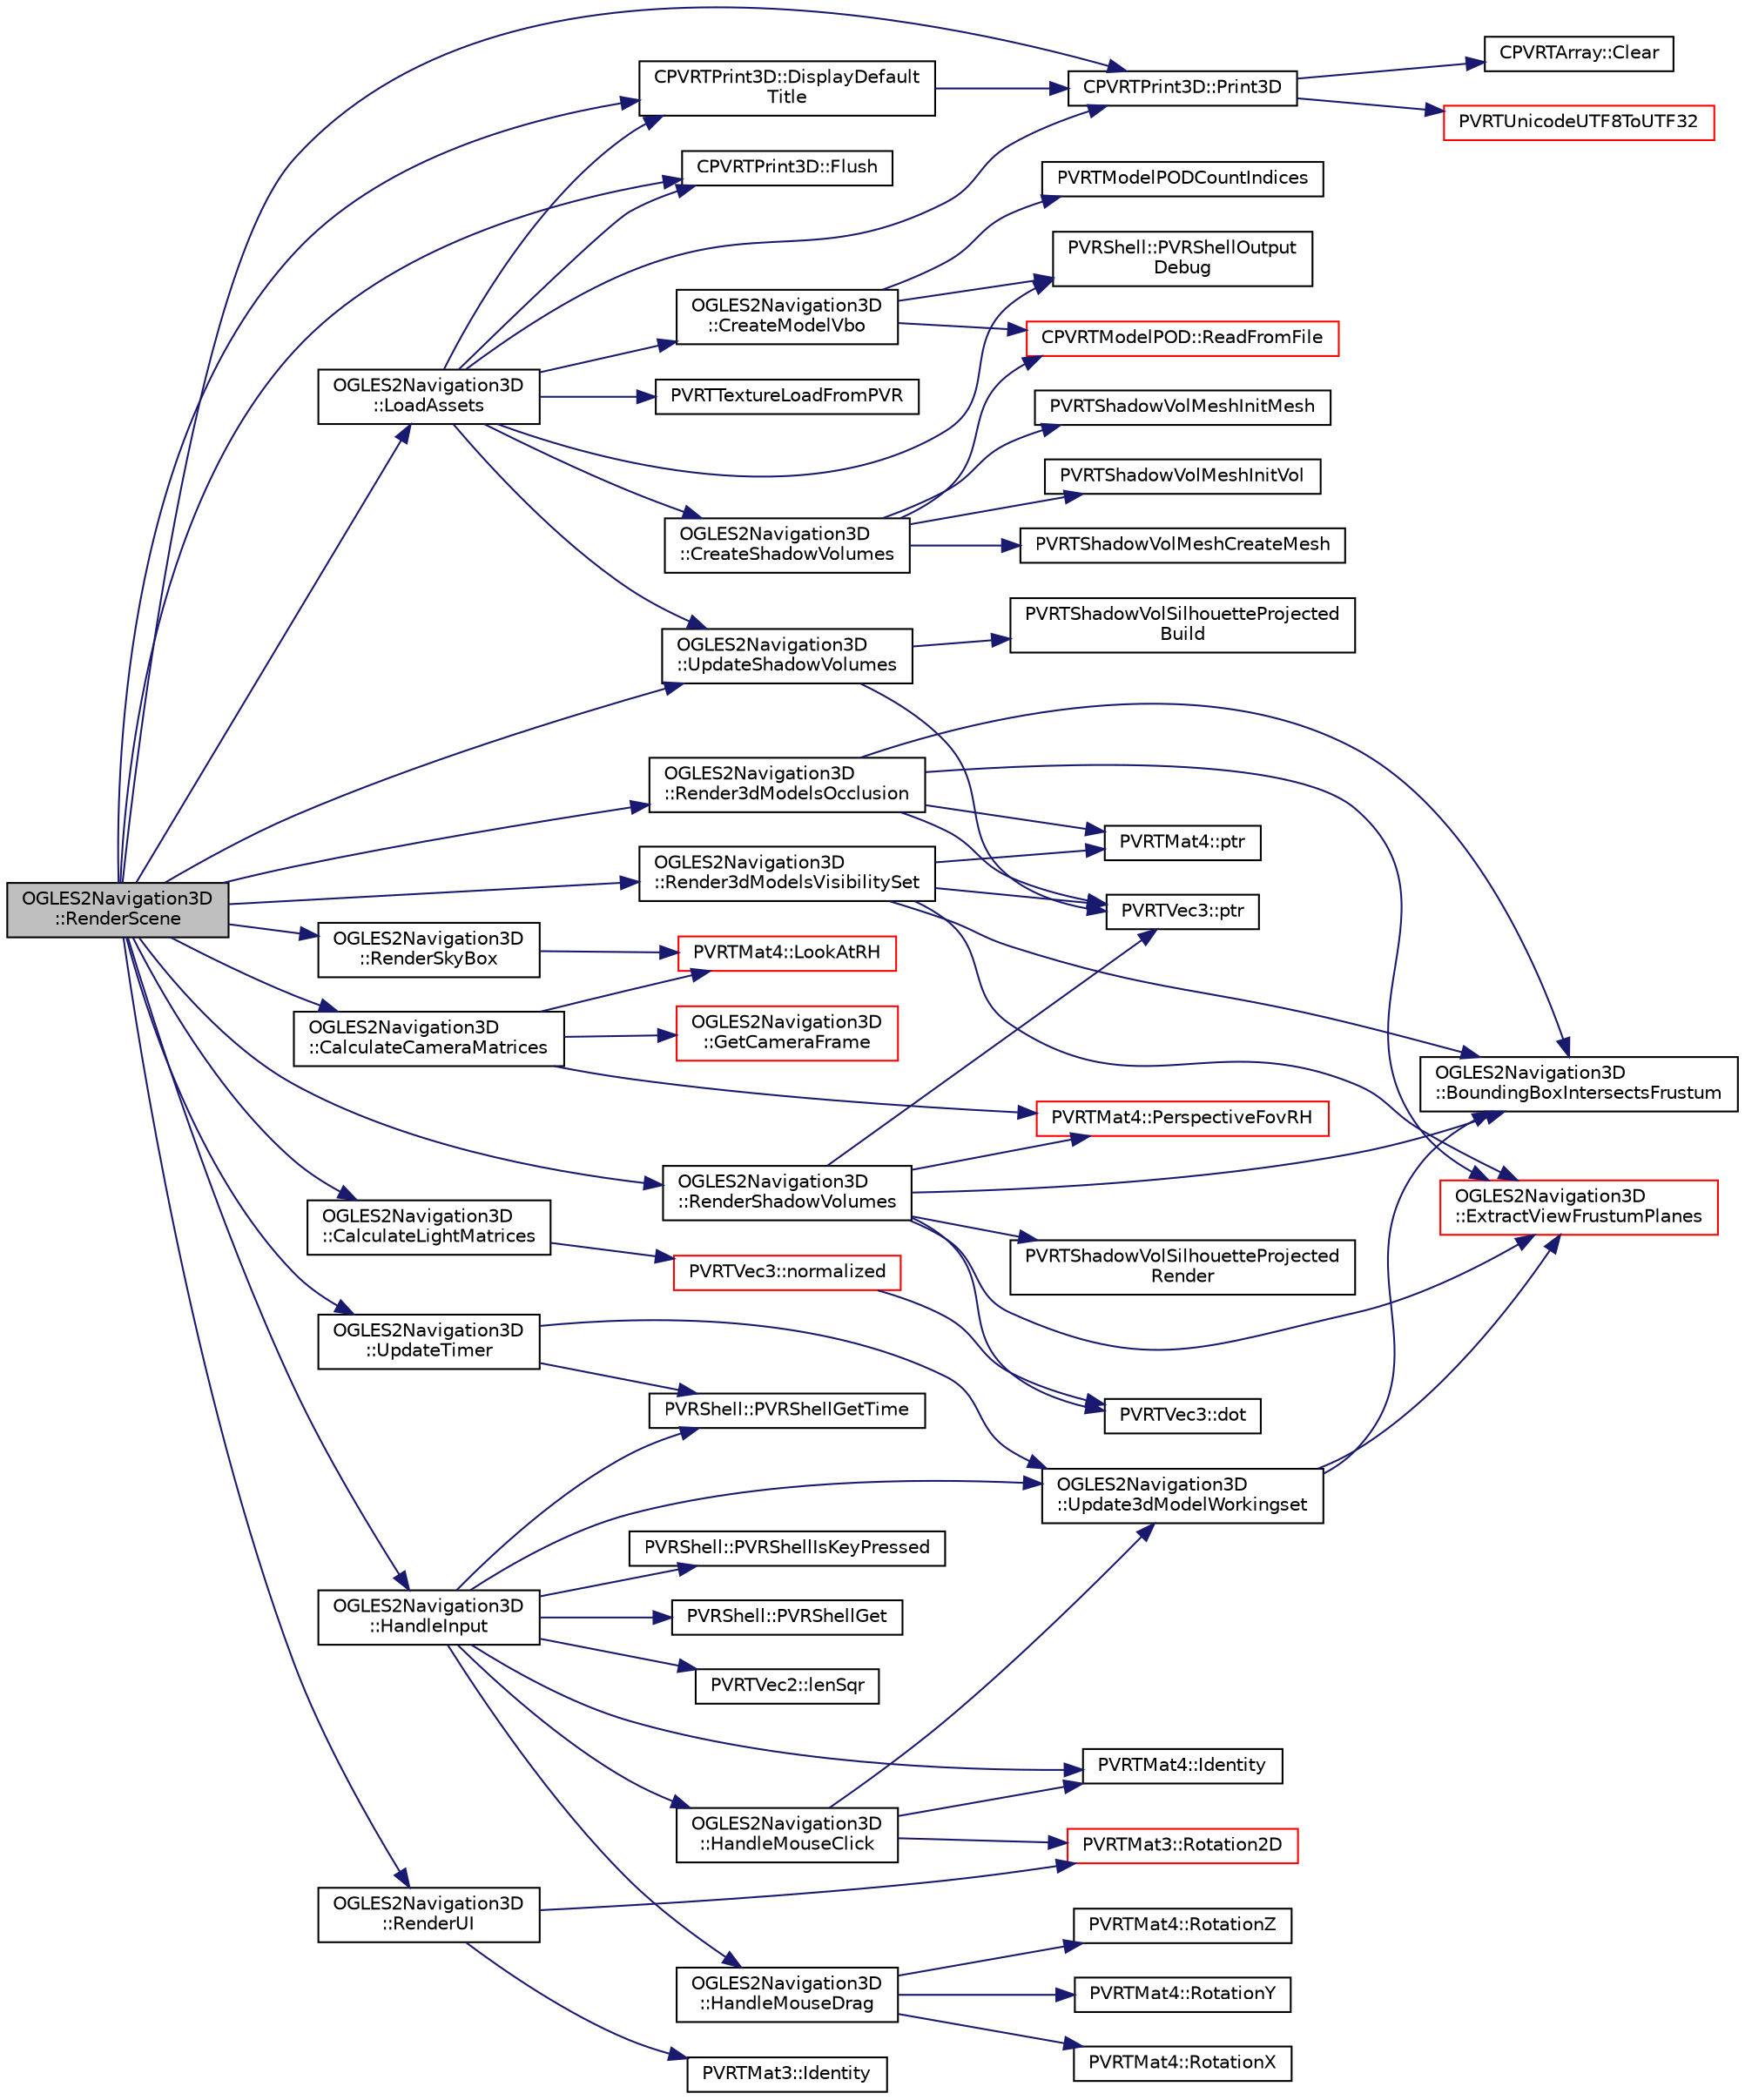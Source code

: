 digraph "OGLES2Navigation3D::RenderScene"
{
  edge [fontname="Helvetica",fontsize="10",labelfontname="Helvetica",labelfontsize="10"];
  node [fontname="Helvetica",fontsize="10",shape=record];
  rankdir="LR";
  Node1 [label="OGLES2Navigation3D\l::RenderScene",height=0.2,width=0.4,color="black", fillcolor="grey75", style="filled", fontcolor="black"];
  Node1 -> Node2 [color="midnightblue",fontsize="10",style="solid",fontname="Helvetica"];
  Node2 [label="OGLES2Navigation3D\l::LoadAssets",height=0.2,width=0.4,color="black", fillcolor="white", style="filled",URL="$class_o_g_l_e_s2_navigation3_d.html#a44021b8be24e6c6a2e1b5a1a8394fe8e"];
  Node2 -> Node3 [color="midnightblue",fontsize="10",style="solid",fontname="Helvetica"];
  Node3 [label="CPVRTPrint3D::DisplayDefault\lTitle",height=0.2,width=0.4,color="black", fillcolor="white", style="filled",URL="$class_c_p_v_r_t_print3_d.html#a2bccb1ef64d69a433696094987799d79",tooltip="Creates a default title with predefined position and colours. It displays as well company logos when ..."];
  Node3 -> Node4 [color="midnightblue",fontsize="10",style="solid",fontname="Helvetica"];
  Node4 [label="CPVRTPrint3D::Print3D",height=0.2,width=0.4,color="black", fillcolor="white", style="filled",URL="$class_c_p_v_r_t_print3_d.html#afd98a5ba4e3f9183ceb615566a64f843",tooltip="Display 3D text on screen. CPVRTPrint3D::SetTextures(...) must have been called beforehand. This function accepts formatting in the printf way. "];
  Node4 -> Node5 [color="midnightblue",fontsize="10",style="solid",fontname="Helvetica"];
  Node5 [label="CPVRTArray::Clear",height=0.2,width=0.4,color="black", fillcolor="white", style="filled",URL="$class_c_p_v_r_t_array.html#ad1e3c37b05d484c9e5598899d6611440",tooltip="Clears the array. "];
  Node4 -> Node6 [color="midnightblue",fontsize="10",style="solid",fontname="Helvetica"];
  Node6 [label="PVRTUnicodeUTF8ToUTF32",height=0.2,width=0.4,color="red", fillcolor="white", style="filled",URL="$_p_v_r_t_unicode_8h.html#a54150f433be76ed547efa36329d48341",tooltip="Decodes a UTF8-encoded string in to Unicode code points (UTF32). If pUTF8 is not null terminated..."];
  Node2 -> Node4 [color="midnightblue",fontsize="10",style="solid",fontname="Helvetica"];
  Node2 -> Node7 [color="midnightblue",fontsize="10",style="solid",fontname="Helvetica"];
  Node7 [label="CPVRTPrint3D::Flush",height=0.2,width=0.4,color="black", fillcolor="white", style="filled",URL="$class_c_p_v_r_t_print3_d.html#ad7d1d707351cc84ec0614487e4acc6b1",tooltip="Flushes all the print text commands. "];
  Node2 -> Node8 [color="midnightblue",fontsize="10",style="solid",fontname="Helvetica"];
  Node8 [label="PVRTTextureLoadFromPVR",height=0.2,width=0.4,color="black", fillcolor="white", style="filled",URL="$group___a_p_i___o_g_l_e_s.html#ga6eecac4c871ba7ccdd0ef4b057a7d596",tooltip="Allows textures to be stored in binary PVR files and loaded in. Can load parts of a mipmaped texture ..."];
  Node2 -> Node9 [color="midnightblue",fontsize="10",style="solid",fontname="Helvetica"];
  Node9 [label="PVRShell::PVRShellOutput\lDebug",height=0.2,width=0.4,color="black", fillcolor="white", style="filled",URL="$class_p_v_r_shell.html#a143d693b1c6e373b29485c1be51d1010",tooltip="Writes the resultant string to the debug output (e.g. using printf(), OutputDebugString(), ...). Check the SDK release notes for details on how the string is output. "];
  Node2 -> Node10 [color="midnightblue",fontsize="10",style="solid",fontname="Helvetica"];
  Node10 [label="OGLES2Navigation3D\l::UpdateShadowVolumes",height=0.2,width=0.4,color="black", fillcolor="white", style="filled",URL="$class_o_g_l_e_s2_navigation3_d.html#a0149c8b5b297305aaa8ee8161d9a4426"];
  Node10 -> Node11 [color="midnightblue",fontsize="10",style="solid",fontname="Helvetica"];
  Node11 [label="PVRTShadowVolSilhouetteProjected\lBuild",height=0.2,width=0.4,color="black", fillcolor="white", style="filled",URL="$_p_v_r_t_shadow_vol_8h.html#a890b0876ff8a4d3898526672de9c3938"];
  Node10 -> Node12 [color="midnightblue",fontsize="10",style="solid",fontname="Helvetica"];
  Node12 [label="PVRTVec3::ptr",height=0.2,width=0.4,color="black", fillcolor="white", style="filled",URL="$struct_p_v_r_t_vec3.html#a9a19fb9bc354e97e35e08b1af7cc55ee",tooltip="returns a pointer to memory containing the values of the PVRTVec3 "];
  Node2 -> Node13 [color="midnightblue",fontsize="10",style="solid",fontname="Helvetica"];
  Node13 [label="OGLES2Navigation3D\l::CreateModelVbo",height=0.2,width=0.4,color="black", fillcolor="white", style="filled",URL="$class_o_g_l_e_s2_navigation3_d.html#a84f56c378cc6261736fe3e38de7379ad"];
  Node13 -> Node14 [color="midnightblue",fontsize="10",style="solid",fontname="Helvetica"];
  Node14 [label="CPVRTModelPOD::ReadFromFile",height=0.2,width=0.4,color="red", fillcolor="white", style="filled",URL="$class_c_p_v_r_t_model_p_o_d.html#abe43b961eabe1c9db94545b97c84c71f",tooltip="Loads the specified \".POD\" file; returns the scene in pScene. This structure must later be destroyed ..."];
  Node13 -> Node15 [color="midnightblue",fontsize="10",style="solid",fontname="Helvetica"];
  Node15 [label="PVRTModelPODCountIndices",height=0.2,width=0.4,color="black", fillcolor="white", style="filled",URL="$_p_v_r_t_model_p_o_d_8h.html#a30211d755b5779ba7f85269a248b9254"];
  Node13 -> Node9 [color="midnightblue",fontsize="10",style="solid",fontname="Helvetica"];
  Node2 -> Node16 [color="midnightblue",fontsize="10",style="solid",fontname="Helvetica"];
  Node16 [label="OGLES2Navigation3D\l::CreateShadowVolumes",height=0.2,width=0.4,color="black", fillcolor="white", style="filled",URL="$class_o_g_l_e_s2_navigation3_d.html#a21af406806e1d242d07719def43bdd23"];
  Node16 -> Node14 [color="midnightblue",fontsize="10",style="solid",fontname="Helvetica"];
  Node16 -> Node17 [color="midnightblue",fontsize="10",style="solid",fontname="Helvetica"];
  Node17 [label="PVRTShadowVolMeshCreateMesh",height=0.2,width=0.4,color="black", fillcolor="white", style="filled",URL="$_p_v_r_t_shadow_vol_8h.html#a3f5f49826379f302d55a95d978d97419"];
  Node16 -> Node18 [color="midnightblue",fontsize="10",style="solid",fontname="Helvetica"];
  Node18 [label="PVRTShadowVolMeshInitMesh",height=0.2,width=0.4,color="black", fillcolor="white", style="filled",URL="$_p_v_r_t_shadow_vol_8h.html#a7e6158532160e8cb9768c897ab449f8c"];
  Node16 -> Node19 [color="midnightblue",fontsize="10",style="solid",fontname="Helvetica"];
  Node19 [label="PVRTShadowVolMeshInitVol",height=0.2,width=0.4,color="black", fillcolor="white", style="filled",URL="$_p_v_r_t_shadow_vol_8h.html#aeaf55b606d528adbbd2f71d0a71aed3f"];
  Node1 -> Node20 [color="midnightblue",fontsize="10",style="solid",fontname="Helvetica"];
  Node20 [label="OGLES2Navigation3D\l::HandleInput",height=0.2,width=0.4,color="black", fillcolor="white", style="filled",URL="$class_o_g_l_e_s2_navigation3_d.html#aca85aa7b6359cb7d73170ee838ac07d5"];
  Node20 -> Node21 [color="midnightblue",fontsize="10",style="solid",fontname="Helvetica"];
  Node21 [label="PVRShell::PVRShellIsKeyPressed",height=0.2,width=0.4,color="black", fillcolor="white", style="filled",URL="$class_p_v_r_shell.html#a3771f847321dbc7aa5a9d8647c49b38b",tooltip="Check if a key was pressed. "];
  Node20 -> Node22 [color="midnightblue",fontsize="10",style="solid",fontname="Helvetica"];
  Node22 [label="PVRTMat4::Identity",height=0.2,width=0.4,color="black", fillcolor="white", style="filled",URL="$struct_p_v_r_t_mat4.html#aec7e6d87fc29ef245978cbeaeedf15d7",tooltip="Generates an identity matrix. "];
  Node20 -> Node23 [color="midnightblue",fontsize="10",style="solid",fontname="Helvetica"];
  Node23 [label="OGLES2Navigation3D\l::Update3dModelWorkingset",height=0.2,width=0.4,color="black", fillcolor="white", style="filled",URL="$class_o_g_l_e_s2_navigation3_d.html#a6a9cbcb7c66715671b07c368d8e711ad"];
  Node23 -> Node24 [color="midnightblue",fontsize="10",style="solid",fontname="Helvetica"];
  Node24 [label="OGLES2Navigation3D\l::ExtractViewFrustumPlanes",height=0.2,width=0.4,color="red", fillcolor="white", style="filled",URL="$class_o_g_l_e_s2_navigation3_d.html#a918a2c109fc1f766e1e522c865f90810"];
  Node23 -> Node25 [color="midnightblue",fontsize="10",style="solid",fontname="Helvetica"];
  Node25 [label="OGLES2Navigation3D\l::BoundingBoxIntersectsFrustum",height=0.2,width=0.4,color="black", fillcolor="white", style="filled",URL="$class_o_g_l_e_s2_navigation3_d.html#aa9e4365152f3079f1116d171b19a5642"];
  Node20 -> Node26 [color="midnightblue",fontsize="10",style="solid",fontname="Helvetica"];
  Node26 [label="PVRShell::PVRShellGet",height=0.2,width=0.4,color="black", fillcolor="white", style="filled",URL="$class_p_v_r_shell.html#ad58b00376cdae7a8aeea41fc17367bfd",tooltip="This function is used to get parameters from the PVRShell. It can be called from anywhere in the prog..."];
  Node20 -> Node27 [color="midnightblue",fontsize="10",style="solid",fontname="Helvetica"];
  Node27 [label="PVRShell::PVRShellGetTime",height=0.2,width=0.4,color="black", fillcolor="white", style="filled",URL="$class_p_v_r_shell.html#a62b50b284b42c0f9e037855a14d64bfe",tooltip="The number itself should be considered meaningless; an application should use this function to determ..."];
  Node20 -> Node28 [color="midnightblue",fontsize="10",style="solid",fontname="Helvetica"];
  Node28 [label="PVRTVec2::lenSqr",height=0.2,width=0.4,color="black", fillcolor="white", style="filled",URL="$struct_p_v_r_t_vec2.html#abc380c9802c88e2628f156ea82a2f76c",tooltip="calculates the square of the magnitude of the vector "];
  Node20 -> Node29 [color="midnightblue",fontsize="10",style="solid",fontname="Helvetica"];
  Node29 [label="OGLES2Navigation3D\l::HandleMouseDrag",height=0.2,width=0.4,color="black", fillcolor="white", style="filled",URL="$class_o_g_l_e_s2_navigation3_d.html#a2cdb9a3bcdd1c849aa5dcd279504c813"];
  Node29 -> Node30 [color="midnightblue",fontsize="10",style="solid",fontname="Helvetica"];
  Node30 [label="PVRTMat4::RotationZ",height=0.2,width=0.4,color="black", fillcolor="white", style="filled",URL="$struct_p_v_r_t_mat4.html#a9ff7a65314d7c112229914abf6e703ed",tooltip="Calculates a matrix corresponding to a rotation of angle degrees about the Z axis. "];
  Node29 -> Node31 [color="midnightblue",fontsize="10",style="solid",fontname="Helvetica"];
  Node31 [label="PVRTMat4::RotationY",height=0.2,width=0.4,color="black", fillcolor="white", style="filled",URL="$struct_p_v_r_t_mat4.html#ae963b3a45f031ed3eb6c56f4ce9e5426",tooltip="Calculates a matrix corresponding to a rotation of angle degrees about the Y axis. "];
  Node29 -> Node32 [color="midnightblue",fontsize="10",style="solid",fontname="Helvetica"];
  Node32 [label="PVRTMat4::RotationX",height=0.2,width=0.4,color="black", fillcolor="white", style="filled",URL="$struct_p_v_r_t_mat4.html#a5fe3d2aedca6a9d96110ce0c8566e7af",tooltip="Calculates a matrix corresponding to a rotation of angle degrees about the X axis. "];
  Node20 -> Node33 [color="midnightblue",fontsize="10",style="solid",fontname="Helvetica"];
  Node33 [label="OGLES2Navigation3D\l::HandleMouseClick",height=0.2,width=0.4,color="black", fillcolor="white", style="filled",URL="$class_o_g_l_e_s2_navigation3_d.html#a0030f4d90c3627df6bc58b3c28a274cd"];
  Node33 -> Node34 [color="midnightblue",fontsize="10",style="solid",fontname="Helvetica"];
  Node34 [label="PVRTMat3::Rotation2D",height=0.2,width=0.4,color="red", fillcolor="white", style="filled",URL="$struct_p_v_r_t_mat3.html#a189e048754f97d86a3bb1eeb7999a074",tooltip="Calculates a matrix corresponding to a rotation of angle degrees about the Z axis. "];
  Node33 -> Node22 [color="midnightblue",fontsize="10",style="solid",fontname="Helvetica"];
  Node33 -> Node23 [color="midnightblue",fontsize="10",style="solid",fontname="Helvetica"];
  Node1 -> Node35 [color="midnightblue",fontsize="10",style="solid",fontname="Helvetica"];
  Node35 [label="OGLES2Navigation3D\l::UpdateTimer",height=0.2,width=0.4,color="black", fillcolor="white", style="filled",URL="$class_o_g_l_e_s2_navigation3_d.html#aa97dace7d66a2c9106df4c9062a6d9b3"];
  Node35 -> Node27 [color="midnightblue",fontsize="10",style="solid",fontname="Helvetica"];
  Node35 -> Node23 [color="midnightblue",fontsize="10",style="solid",fontname="Helvetica"];
  Node1 -> Node36 [color="midnightblue",fontsize="10",style="solid",fontname="Helvetica"];
  Node36 [label="OGLES2Navigation3D\l::CalculateCameraMatrices",height=0.2,width=0.4,color="black", fillcolor="white", style="filled",URL="$class_o_g_l_e_s2_navigation3_d.html#af4778c03d6a29279d2a279a095d21514"];
  Node36 -> Node37 [color="midnightblue",fontsize="10",style="solid",fontname="Helvetica"];
  Node37 [label="OGLES2Navigation3D\l::GetCameraFrame",height=0.2,width=0.4,color="red", fillcolor="white", style="filled",URL="$class_o_g_l_e_s2_navigation3_d.html#aa70cd0b48250be3581eb8fee4b5fe43d"];
  Node36 -> Node38 [color="midnightblue",fontsize="10",style="solid",fontname="Helvetica"];
  Node38 [label="PVRTMat4::PerspectiveFovRH",height=0.2,width=0.4,color="red", fillcolor="white", style="filled",URL="$struct_p_v_r_t_mat4.html#a614e5b42b69d123e1969e33ad8ae0e81",tooltip="Create a perspective matrix for a right hand coordinate system. "];
  Node36 -> Node39 [color="midnightblue",fontsize="10",style="solid",fontname="Helvetica"];
  Node39 [label="PVRTMat4::LookAtRH",height=0.2,width=0.4,color="red", fillcolor="white", style="filled",URL="$struct_p_v_r_t_mat4.html#a2c91f861b78d38e0f9ea3c6728a0b03a",tooltip="Create a look-at view matrix for a right hand coordinate system. "];
  Node1 -> Node40 [color="midnightblue",fontsize="10",style="solid",fontname="Helvetica"];
  Node40 [label="OGLES2Navigation3D\l::CalculateLightMatrices",height=0.2,width=0.4,color="black", fillcolor="white", style="filled",URL="$class_o_g_l_e_s2_navigation3_d.html#aa020af54def2942c654dc393a29bf2df"];
  Node40 -> Node41 [color="midnightblue",fontsize="10",style="solid",fontname="Helvetica"];
  Node41 [label="PVRTVec3::normalized",height=0.2,width=0.4,color="red", fillcolor="white", style="filled",URL="$struct_p_v_r_t_vec3.html#ac5c54e180c246587037d2f7fa2c4d12d",tooltip="returns a normalized vector of the same direction as this vector "];
  Node41 -> Node42 [color="midnightblue",fontsize="10",style="solid",fontname="Helvetica"];
  Node42 [label="PVRTVec3::dot",height=0.2,width=0.4,color="black", fillcolor="white", style="filled",URL="$struct_p_v_r_t_vec3.html#af9156c21175c3f3b04fb11295f336623",tooltip="calculate the scalar product of two PVRTVec3s "];
  Node1 -> Node43 [color="midnightblue",fontsize="10",style="solid",fontname="Helvetica"];
  Node43 [label="OGLES2Navigation3D\l::RenderSkyBox",height=0.2,width=0.4,color="black", fillcolor="white", style="filled",URL="$class_o_g_l_e_s2_navigation3_d.html#a6eff285720cccf5173b4464f929990b7"];
  Node43 -> Node39 [color="midnightblue",fontsize="10",style="solid",fontname="Helvetica"];
  Node1 -> Node44 [color="midnightblue",fontsize="10",style="solid",fontname="Helvetica"];
  Node44 [label="OGLES2Navigation3D\l::Render3dModelsOcclusion",height=0.2,width=0.4,color="black", fillcolor="white", style="filled",URL="$class_o_g_l_e_s2_navigation3_d.html#a7903548f34f6197d49be525b7ae0a34a"];
  Node44 -> Node24 [color="midnightblue",fontsize="10",style="solid",fontname="Helvetica"];
  Node44 -> Node45 [color="midnightblue",fontsize="10",style="solid",fontname="Helvetica"];
  Node45 [label="PVRTMat4::ptr",height=0.2,width=0.4,color="black", fillcolor="white", style="filled",URL="$struct_p_v_r_t_mat4.html#a1bcd0a1b62fa95a853b32ce18429c366",tooltip="Calculates transpose of this matrix. "];
  Node44 -> Node12 [color="midnightblue",fontsize="10",style="solid",fontname="Helvetica"];
  Node44 -> Node25 [color="midnightblue",fontsize="10",style="solid",fontname="Helvetica"];
  Node1 -> Node46 [color="midnightblue",fontsize="10",style="solid",fontname="Helvetica"];
  Node46 [label="OGLES2Navigation3D\l::Render3dModelsVisibilitySet",height=0.2,width=0.4,color="black", fillcolor="white", style="filled",URL="$class_o_g_l_e_s2_navigation3_d.html#a1db092adebafab401f631bb02d97fb0c"];
  Node46 -> Node24 [color="midnightblue",fontsize="10",style="solid",fontname="Helvetica"];
  Node46 -> Node45 [color="midnightblue",fontsize="10",style="solid",fontname="Helvetica"];
  Node46 -> Node12 [color="midnightblue",fontsize="10",style="solid",fontname="Helvetica"];
  Node46 -> Node25 [color="midnightblue",fontsize="10",style="solid",fontname="Helvetica"];
  Node1 -> Node10 [color="midnightblue",fontsize="10",style="solid",fontname="Helvetica"];
  Node1 -> Node47 [color="midnightblue",fontsize="10",style="solid",fontname="Helvetica"];
  Node47 [label="OGLES2Navigation3D\l::RenderShadowVolumes",height=0.2,width=0.4,color="black", fillcolor="white", style="filled",URL="$class_o_g_l_e_s2_navigation3_d.html#acdf2912b3ecb62c1ce4532cfdac9c44a"];
  Node47 -> Node38 [color="midnightblue",fontsize="10",style="solid",fontname="Helvetica"];
  Node47 -> Node24 [color="midnightblue",fontsize="10",style="solid",fontname="Helvetica"];
  Node47 -> Node42 [color="midnightblue",fontsize="10",style="solid",fontname="Helvetica"];
  Node47 -> Node12 [color="midnightblue",fontsize="10",style="solid",fontname="Helvetica"];
  Node47 -> Node25 [color="midnightblue",fontsize="10",style="solid",fontname="Helvetica"];
  Node47 -> Node48 [color="midnightblue",fontsize="10",style="solid",fontname="Helvetica"];
  Node48 [label="PVRTShadowVolSilhouetteProjected\lRender",height=0.2,width=0.4,color="black", fillcolor="white", style="filled",URL="$_p_v_r_t_shadow_vol_8h.html#a458c18ba4b69601d83e8d9bb934c2569"];
  Node1 -> Node49 [color="midnightblue",fontsize="10",style="solid",fontname="Helvetica"];
  Node49 [label="OGLES2Navigation3D\l::RenderUI",height=0.2,width=0.4,color="black", fillcolor="white", style="filled",URL="$class_o_g_l_e_s2_navigation3_d.html#ad56b99ca84bf7ae77c9bd7a3645bd142"];
  Node49 -> Node50 [color="midnightblue",fontsize="10",style="solid",fontname="Helvetica"];
  Node50 [label="PVRTMat3::Identity",height=0.2,width=0.4,color="black", fillcolor="white", style="filled",URL="$struct_p_v_r_t_mat3.html#abbfb49eb5ab333f1683cb0fb07dd4bbf",tooltip="Generates an identity matrix. "];
  Node49 -> Node34 [color="midnightblue",fontsize="10",style="solid",fontname="Helvetica"];
  Node1 -> Node3 [color="midnightblue",fontsize="10",style="solid",fontname="Helvetica"];
  Node1 -> Node4 [color="midnightblue",fontsize="10",style="solid",fontname="Helvetica"];
  Node1 -> Node7 [color="midnightblue",fontsize="10",style="solid",fontname="Helvetica"];
}
